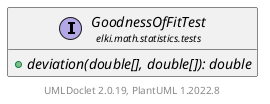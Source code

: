 @startuml
    remove .*\.(Instance|Par|Parameterizer|Factory)$
    set namespaceSeparator none
    hide empty fields
    hide empty methods

    interface "<size:14>GoodnessOfFitTest\n<size:10>elki.math.statistics.tests" as elki.math.statistics.tests.GoodnessOfFitTest [[GoodnessOfFitTest.html]] {
        {abstract} +deviation(double[], double[]): double
    }

    center footer UMLDoclet 2.0.19, PlantUML 1.2022.8
@enduml
